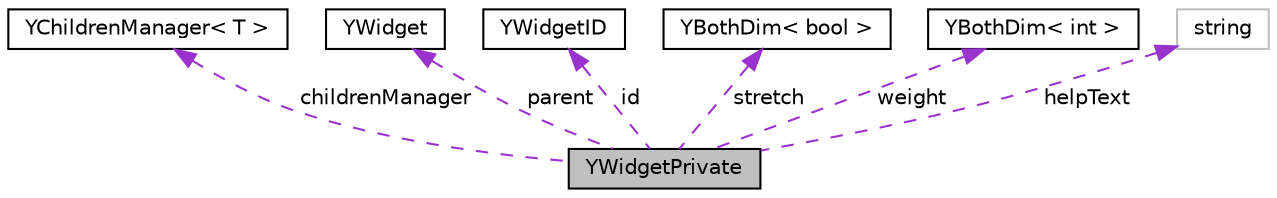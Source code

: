 digraph "YWidgetPrivate"
{
 // LATEX_PDF_SIZE
  edge [fontname="Helvetica",fontsize="10",labelfontname="Helvetica",labelfontsize="10"];
  node [fontname="Helvetica",fontsize="10",shape=record];
  Node1 [label="YWidgetPrivate",height=0.2,width=0.4,color="black", fillcolor="grey75", style="filled", fontcolor="black",tooltip=" "];
  Node2 -> Node1 [dir="back",color="darkorchid3",fontsize="10",style="dashed",label=" childrenManager" ,fontname="Helvetica"];
  Node2 [label="YChildrenManager\< T \>",height=0.2,width=0.4,color="black", fillcolor="white", style="filled",URL="$classYChildrenManager.html",tooltip=" "];
  Node3 -> Node1 [dir="back",color="darkorchid3",fontsize="10",style="dashed",label=" parent" ,fontname="Helvetica"];
  Node3 [label="YWidget",height=0.2,width=0.4,color="black", fillcolor="white", style="filled",URL="$classYWidget.html",tooltip=" "];
  Node4 -> Node1 [dir="back",color="darkorchid3",fontsize="10",style="dashed",label=" id" ,fontname="Helvetica"];
  Node4 [label="YWidgetID",height=0.2,width=0.4,color="black", fillcolor="white", style="filled",URL="$classYWidgetID.html",tooltip=" "];
  Node5 -> Node1 [dir="back",color="darkorchid3",fontsize="10",style="dashed",label=" stretch" ,fontname="Helvetica"];
  Node5 [label="YBothDim\< bool \>",height=0.2,width=0.4,color="black", fillcolor="white", style="filled",URL="$classYBothDim.html",tooltip=" "];
  Node6 -> Node1 [dir="back",color="darkorchid3",fontsize="10",style="dashed",label=" weight" ,fontname="Helvetica"];
  Node6 [label="YBothDim\< int \>",height=0.2,width=0.4,color="black", fillcolor="white", style="filled",URL="$classYBothDim.html",tooltip=" "];
  Node7 -> Node1 [dir="back",color="darkorchid3",fontsize="10",style="dashed",label=" helpText" ,fontname="Helvetica"];
  Node7 [label="string",height=0.2,width=0.4,color="grey75", fillcolor="white", style="filled",tooltip=" "];
}
